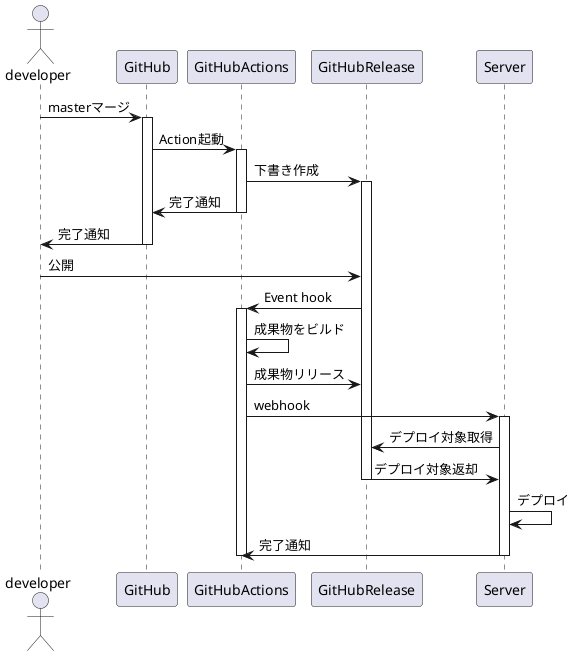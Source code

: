 @startuml

Actor developer as dev
participant GitHub as gh
participant GitHubActions as act
participant GitHubRelease as rel
participant Server as server

dev -> gh : masterマージ
activate gh
gh -> act : Action起動
activate act
act -> rel : 下書き作成
activate rel
act -> gh : 完了通知
deactivate act
gh -> dev : 完了通知
deactivate gh

dev -> rel : 公開
rel -> act : Event hook
activate act
act -> act : 成果物をビルド
act -> rel : 成果物リリース
act -> server : webhook
activate server
server -> rel : デプロイ対象取得
rel -> server : デプロイ対象返却
deactivate rel
server -> server : デプロイ
server -> act : 完了通知
deactivate server
deactivate act

@enduml
